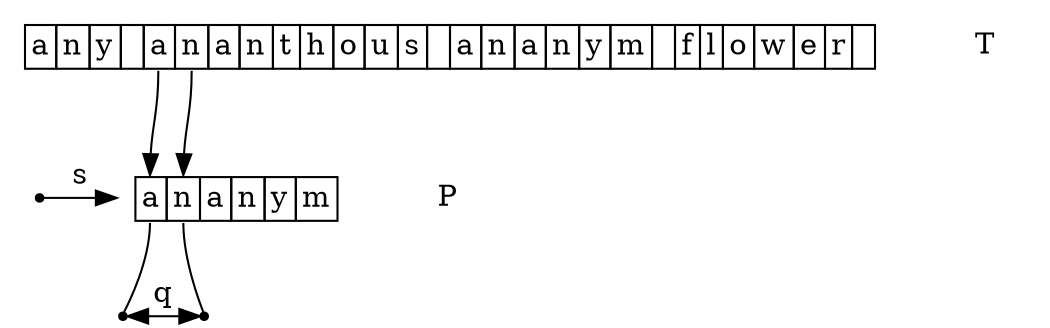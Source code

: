 digraph G{
	margin="0"
	node[shape=box]
    hdp[shape=point];
    w[shape=plaintext, label=<<table BORDER="0" CELLBORDER="1" CELLSPACING="0">
      <tr><td port="h">a</td><td>n</td><td>y</td><td> </td>
      <td port="1">a</td><td port="2">n</td><td>a</td><td>n</td><td>t</td><td>h</td><td>o</td><td>u</td><td>s</td><td> </td>
      <td>a</td><td>n</td><td>a</td><td>n</td><td>y</td><td>m</td><td> </td>
      <td>f</td><td>l</td><td>o</td><td>w</td><td>e</td><td>r</td><td> </td>
      </tr></table>>];
    //[label="<h> a|n|y| |a|n|<1> a| <2> n|t|h|o|u|s| |a|n|a|n|y|m| |f|l|o|w|e|r"];
    T[shape=plaintext];
    p[shape=plaintext, label=<<table BORDER="0" CELLBORDER="1" CELLSPACING="0">
      <tr><td port="1">a</td><td port="2">n</td><td>a</td><td>n</td><td>y</td><td>m</td>
      </tr></table>>];
    //[label="<1> a|<2> n|a|n|y|m"];
    P[shape=plaintext];
    lp[shape=point];
    rp[shape=point];
    w:h->hdp[style=invis];
    w:1->p:1;
    w:2->p:2;
    {rank=same w T}
    {rank=same hdp p P}
    {rank=same lp rp}
    hdp->p[label="s"];
    lp->rp[dir=both, label="q"];
    p:1->lp[dir=none];
    p:2->rp[dir=none];
}
